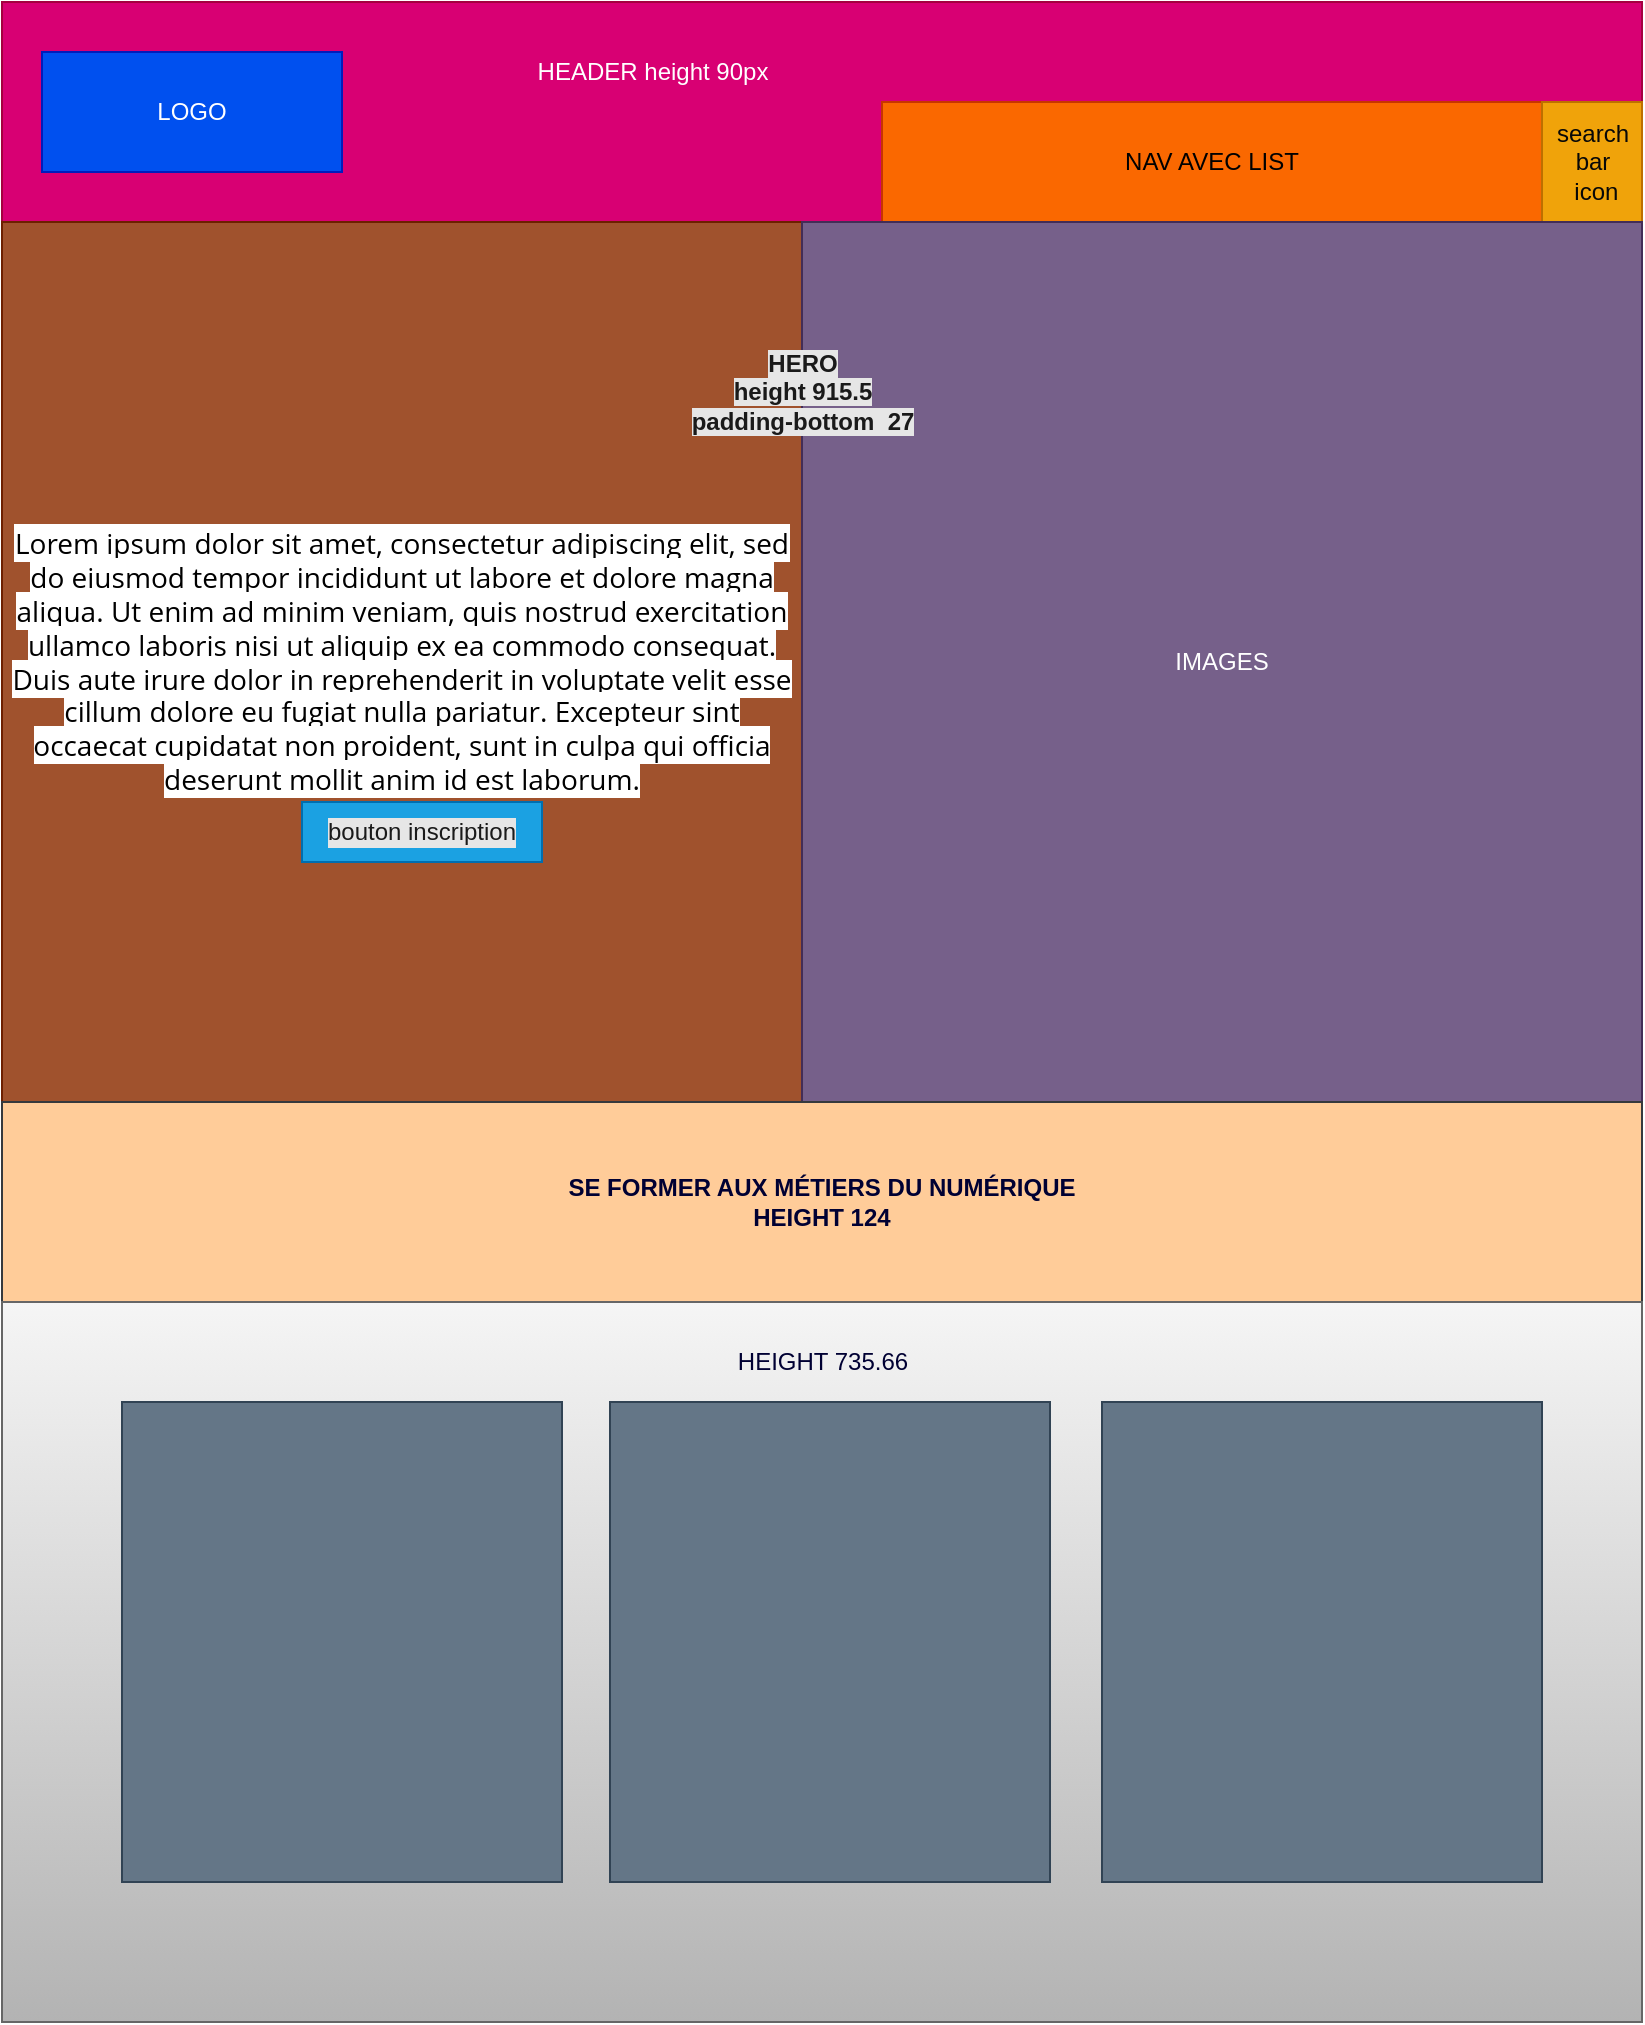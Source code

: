 <mxfile>
    <diagram id="XqeZePsiID86-KUa72hy" name="Page-1">
        <mxGraphModel dx="1044" dy="771" grid="1" gridSize="10" guides="1" tooltips="1" connect="1" arrows="1" fold="1" page="1" pageScale="1" pageWidth="827" pageHeight="1169" math="0" shadow="0">
            <root>
                <mxCell id="0"/>
                <mxCell id="1" parent="0"/>
                <mxCell id="2" value="" style="whiteSpace=wrap;html=1;fillColor=#d80073;fontColor=#ffffff;strokeColor=#A50040;" parent="1" vertex="1">
                    <mxGeometry width="820" height="110" as="geometry"/>
                </mxCell>
                <mxCell id="5" value="LOGO" style="whiteSpace=wrap;html=1;fillColor=#0050ef;fontColor=#ffffff;strokeColor=#001DBC;" parent="1" vertex="1">
                    <mxGeometry x="20" y="25" width="150" height="60" as="geometry"/>
                </mxCell>
                <mxCell id="6" value="NAV AVEC LIST" style="whiteSpace=wrap;html=1;fillColor=#fa6800;fontColor=#000000;strokeColor=#C73500;" parent="1" vertex="1">
                    <mxGeometry x="440" y="50" width="330" height="60" as="geometry"/>
                </mxCell>
                <mxCell id="7" value="" style="whiteSpace=wrap;html=1;fillColor=#f0a30a;fontColor=#000000;strokeColor=#BD7000;" parent="1" vertex="1">
                    <mxGeometry x="770" y="50" width="50" height="60" as="geometry"/>
                </mxCell>
                <mxCell id="8" value="&lt;span style=&quot;color: rgb(255 , 255 , 255)&quot;&gt;HEADER height 90px&lt;/span&gt;" style="text;html=1;resizable=0;autosize=1;align=center;verticalAlign=middle;points=[];fillColor=none;strokeColor=none;rounded=0;" parent="1" vertex="1">
                    <mxGeometry x="260" y="25" width="130" height="20" as="geometry"/>
                </mxCell>
                <mxCell id="9" value="&lt;font color=&quot;#080808&quot;&gt;search &lt;br&gt;bar&lt;br&gt;&amp;nbsp;icon&lt;/font&gt;" style="text;html=1;align=center;verticalAlign=middle;resizable=0;points=[];autosize=1;strokeColor=none;fillColor=none;" parent="1" vertex="1">
                    <mxGeometry x="770" y="55" width="50" height="50" as="geometry"/>
                </mxCell>
                <mxCell id="10" value="" style="whiteSpace=wrap;html=1;fontColor=#ffffff;fillColor=#647687;strokeColor=#314354;" parent="1" vertex="1">
                    <mxGeometry y="110" width="820" height="440" as="geometry"/>
                </mxCell>
                <mxCell id="12" value="&lt;span style=&quot;color: rgb(0 , 0 , 0) ; font-family: &amp;#34;open sans&amp;#34; , &amp;#34;arial&amp;#34; , sans-serif ; font-size: 14px ; text-align: justify ; background-color: rgb(255 , 255 , 255)&quot;&gt;Lorem ipsum dolor sit amet, consectetur adipiscing elit, sed do eiusmod tempor incididunt ut labore et dolore magna aliqua. Ut enim ad minim veniam, quis nostrud exercitation ullamco laboris nisi ut aliquip ex ea commodo consequat. Duis aute irure dolor in reprehenderit in voluptate velit esse cillum dolore eu fugiat nulla pariatur. Excepteur sint occaecat cupidatat non proident, sunt in culpa qui officia deserunt mollit anim id est laborum.&lt;/span&gt;" style="whiteSpace=wrap;html=1;fontColor=#ffffff;fillColor=#a0522d;strokeColor=#6D1F00;" parent="1" vertex="1">
                    <mxGeometry y="110" width="400" height="440" as="geometry"/>
                </mxCell>
                <mxCell id="15" value="IMAGES" style="whiteSpace=wrap;html=1;fontColor=#ffffff;fillColor=#76608a;strokeColor=#432D57;" parent="1" vertex="1">
                    <mxGeometry x="400" y="110" width="420" height="440" as="geometry"/>
                </mxCell>
                <mxCell id="16" value="&lt;b&gt;&lt;font color=&quot;#1a1a1a&quot; style=&quot;background-color: rgb(230 , 230 , 230)&quot;&gt;HERO&lt;br&gt;height 915.5&lt;br&gt;padding-bottom&amp;nbsp; 27&lt;/font&gt;&lt;/b&gt;" style="text;html=1;resizable=0;autosize=1;align=center;verticalAlign=middle;points=[];fillColor=none;strokeColor=none;rounded=0;fontColor=#080808;" parent="1" vertex="1">
                    <mxGeometry x="335" y="170" width="130" height="50" as="geometry"/>
                </mxCell>
                <mxCell id="23" value="&lt;font color=&quot;#1a1a1a&quot;&gt;bouton inscription&lt;/font&gt;" style="whiteSpace=wrap;html=1;labelBackgroundColor=#E6E6E6;fontColor=#ffffff;fillColor=#1ba1e2;strokeColor=#006EAF;" parent="1" vertex="1">
                    <mxGeometry x="150" y="400" width="120" height="30" as="geometry"/>
                </mxCell>
                <mxCell id="24" value="&lt;b&gt;&lt;font color=&quot;#000033&quot;&gt;SE FORMER AUX MÉTIERS DU NUMÉRIQUE&lt;br&gt;HEIGHT 124&lt;br&gt;&lt;/font&gt;&lt;/b&gt;" style="whiteSpace=wrap;html=1;fillColor=#ffcc99;strokeColor=#36393d;" vertex="1" parent="1">
                    <mxGeometry y="550" width="820" height="100" as="geometry"/>
                </mxCell>
                <mxCell id="25" value="" style="whiteSpace=wrap;html=1;labelBackgroundColor=none;fillColor=#f5f5f5;gradientColor=#b3b3b3;strokeColor=#666666;" vertex="1" parent="1">
                    <mxGeometry y="650" width="820" height="360" as="geometry"/>
                </mxCell>
                <mxCell id="26" value="" style="whiteSpace=wrap;html=1;labelBackgroundColor=none;fontColor=#ffffff;fillColor=#647687;strokeColor=#314354;" vertex="1" parent="1">
                    <mxGeometry x="60" y="700" width="220" height="240" as="geometry"/>
                </mxCell>
                <mxCell id="27" value="" style="whiteSpace=wrap;html=1;labelBackgroundColor=none;fontColor=#ffffff;fillColor=#647687;strokeColor=#314354;" vertex="1" parent="1">
                    <mxGeometry x="304" y="700" width="220" height="240" as="geometry"/>
                </mxCell>
                <mxCell id="28" value="" style="whiteSpace=wrap;html=1;labelBackgroundColor=none;fontColor=#ffffff;fillColor=#647687;strokeColor=#314354;" vertex="1" parent="1">
                    <mxGeometry x="550" y="700" width="220" height="240" as="geometry"/>
                </mxCell>
                <mxCell id="29" value="HEIGHT 735.66" style="text;html=1;resizable=0;autosize=1;align=center;verticalAlign=middle;points=[];fillColor=none;strokeColor=none;rounded=0;labelBackgroundColor=none;fontColor=#000033;" vertex="1" parent="1">
                    <mxGeometry x="360" y="670" width="100" height="20" as="geometry"/>
                </mxCell>
            </root>
        </mxGraphModel>
    </diagram>
</mxfile>